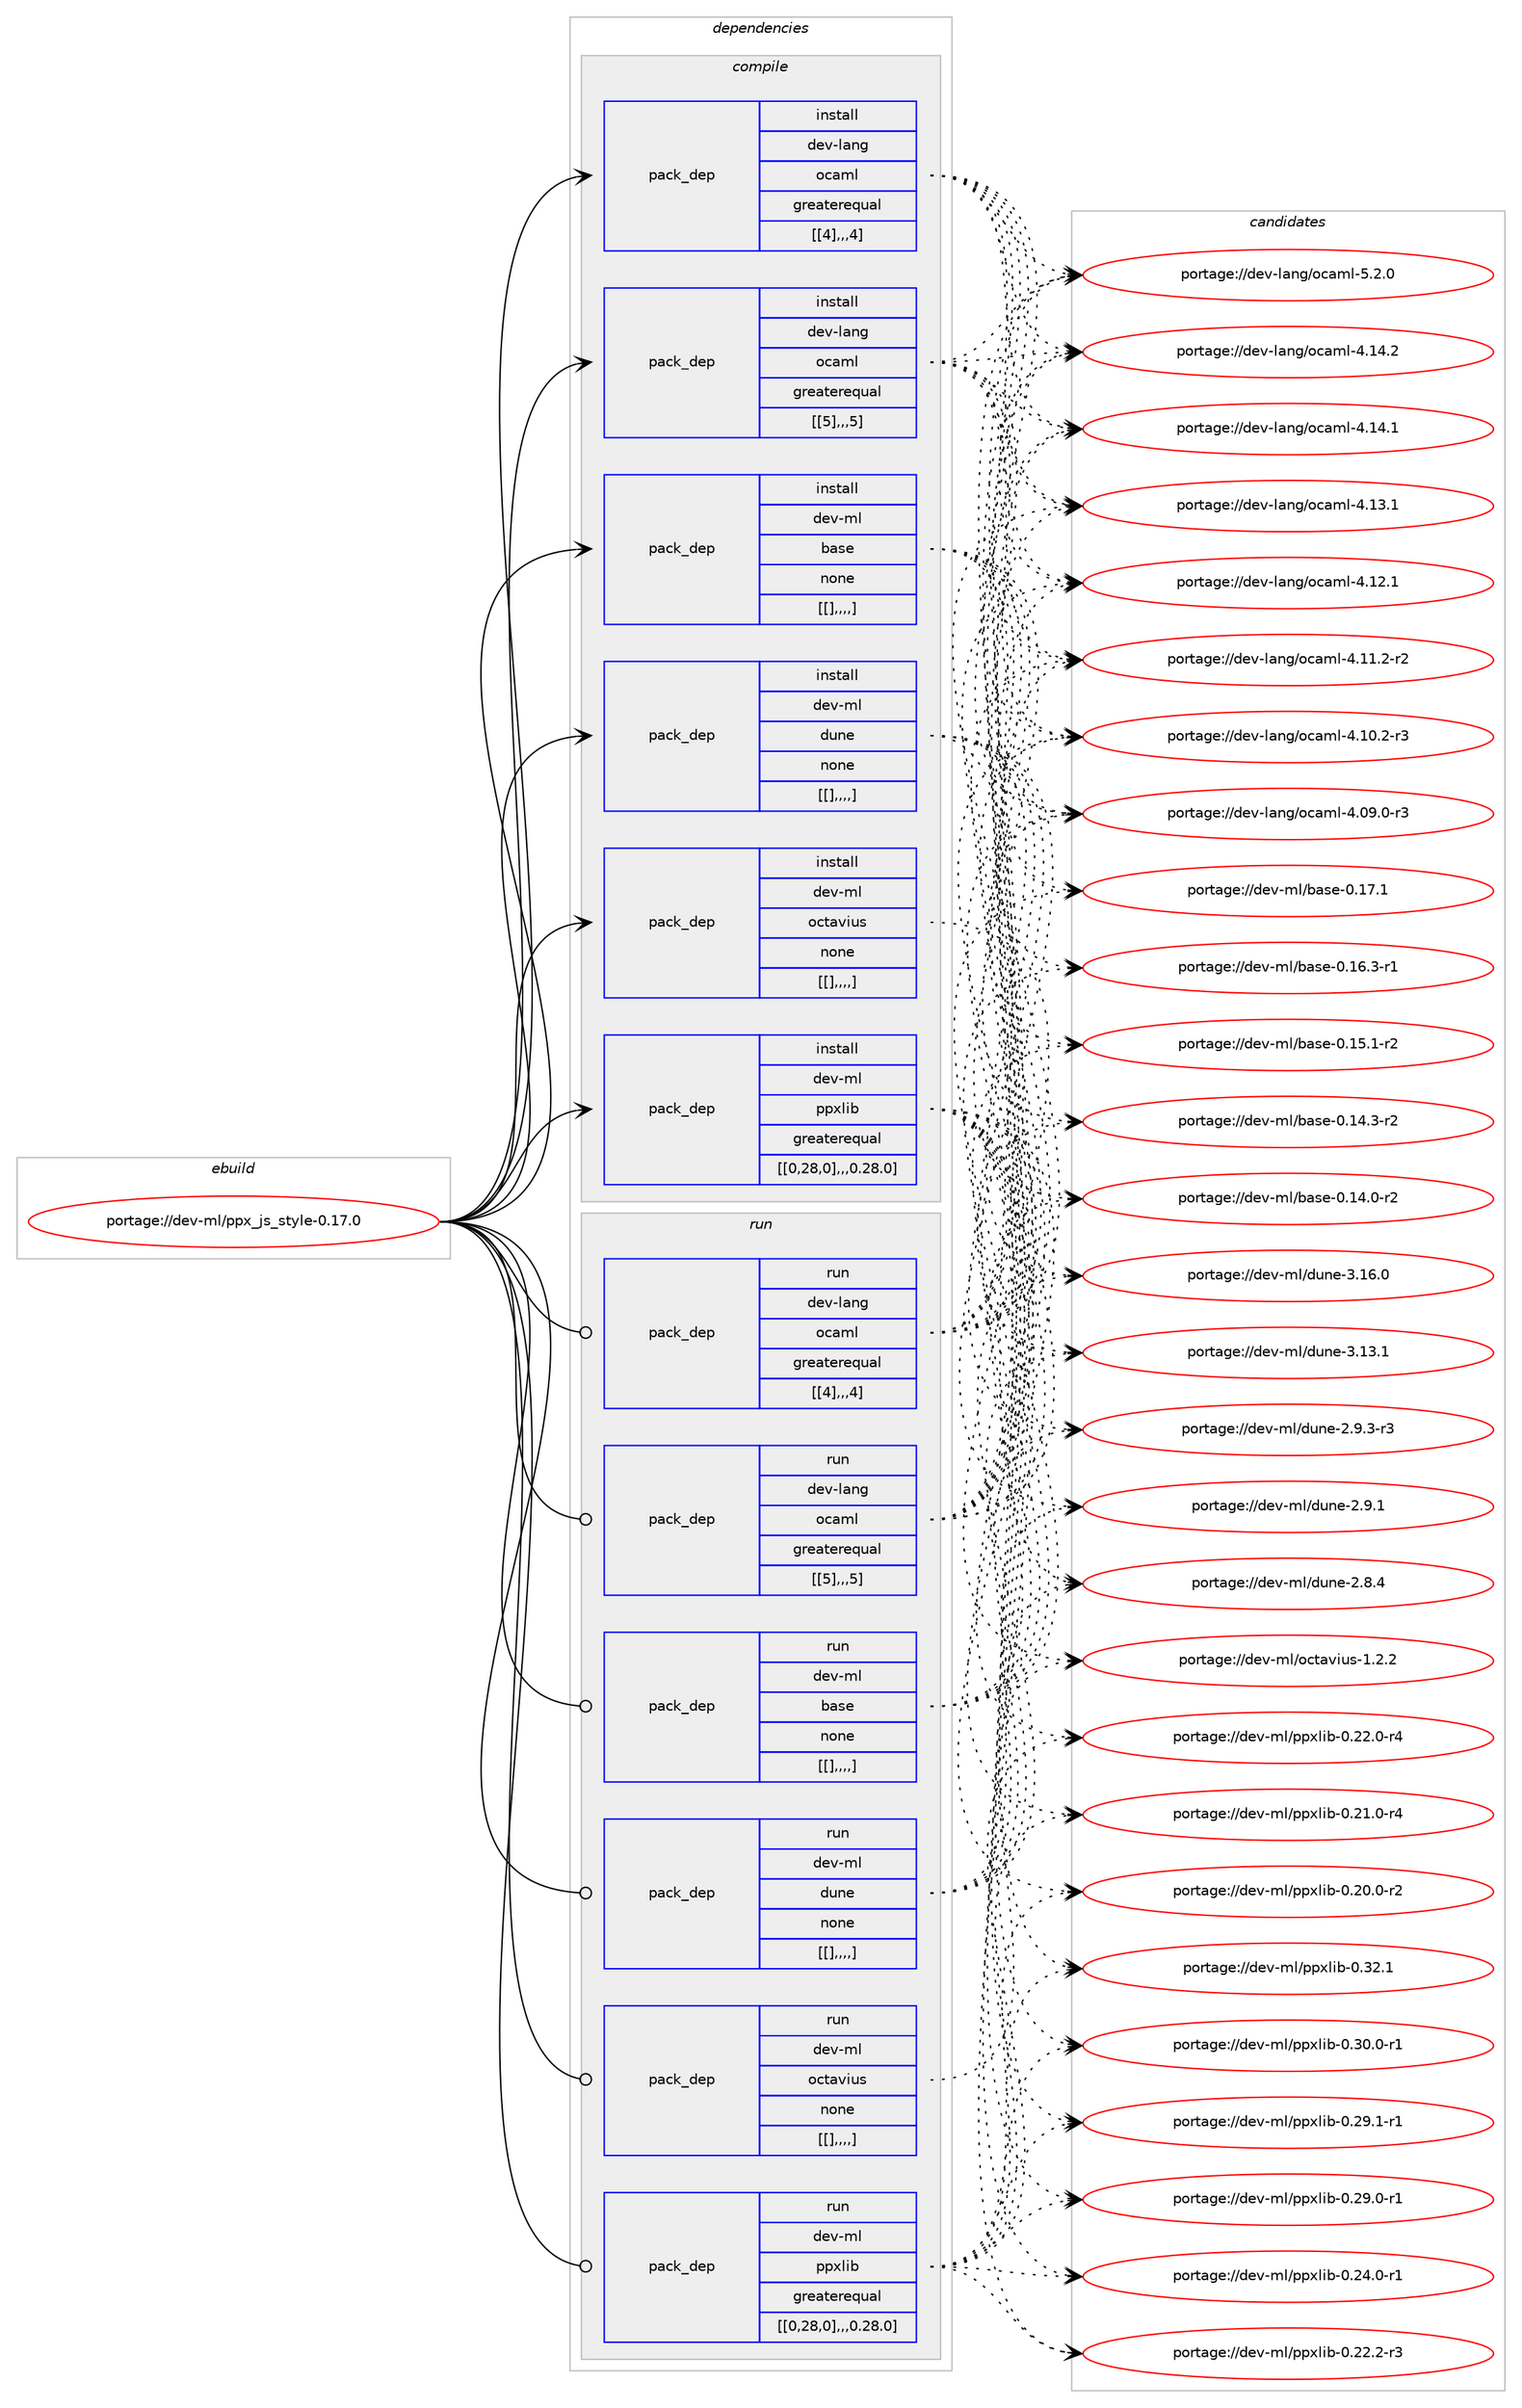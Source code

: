 digraph prolog {

# *************
# Graph options
# *************

newrank=true;
concentrate=true;
compound=true;
graph [rankdir=LR,fontname=Helvetica,fontsize=10,ranksep=1.5];#, ranksep=2.5, nodesep=0.2];
edge  [arrowhead=vee];
node  [fontname=Helvetica,fontsize=10];

# **********
# The ebuild
# **********

subgraph cluster_leftcol {
color=gray;
label=<<i>ebuild</i>>;
id [label="portage://dev-ml/ppx_js_style-0.17.0", color=red, width=4, href="../dev-ml/ppx_js_style-0.17.0.svg"];
}

# ****************
# The dependencies
# ****************

subgraph cluster_midcol {
color=gray;
label=<<i>dependencies</i>>;
subgraph cluster_compile {
fillcolor="#eeeeee";
style=filled;
label=<<i>compile</i>>;
subgraph pack92793 {
dependency124312 [label=<<TABLE BORDER="0" CELLBORDER="1" CELLSPACING="0" CELLPADDING="4" WIDTH="220"><TR><TD ROWSPAN="6" CELLPADDING="30">pack_dep</TD></TR><TR><TD WIDTH="110">install</TD></TR><TR><TD>dev-lang</TD></TR><TR><TD>ocaml</TD></TR><TR><TD>greaterequal</TD></TR><TR><TD>[[4],,,4]</TD></TR></TABLE>>, shape=none, color=blue];
}
id:e -> dependency124312:w [weight=20,style="solid",arrowhead="vee"];
subgraph pack92794 {
dependency124313 [label=<<TABLE BORDER="0" CELLBORDER="1" CELLSPACING="0" CELLPADDING="4" WIDTH="220"><TR><TD ROWSPAN="6" CELLPADDING="30">pack_dep</TD></TR><TR><TD WIDTH="110">install</TD></TR><TR><TD>dev-lang</TD></TR><TR><TD>ocaml</TD></TR><TR><TD>greaterequal</TD></TR><TR><TD>[[5],,,5]</TD></TR></TABLE>>, shape=none, color=blue];
}
id:e -> dependency124313:w [weight=20,style="solid",arrowhead="vee"];
subgraph pack92795 {
dependency124314 [label=<<TABLE BORDER="0" CELLBORDER="1" CELLSPACING="0" CELLPADDING="4" WIDTH="220"><TR><TD ROWSPAN="6" CELLPADDING="30">pack_dep</TD></TR><TR><TD WIDTH="110">install</TD></TR><TR><TD>dev-ml</TD></TR><TR><TD>base</TD></TR><TR><TD>none</TD></TR><TR><TD>[[],,,,]</TD></TR></TABLE>>, shape=none, color=blue];
}
id:e -> dependency124314:w [weight=20,style="solid",arrowhead="vee"];
subgraph pack92796 {
dependency124315 [label=<<TABLE BORDER="0" CELLBORDER="1" CELLSPACING="0" CELLPADDING="4" WIDTH="220"><TR><TD ROWSPAN="6" CELLPADDING="30">pack_dep</TD></TR><TR><TD WIDTH="110">install</TD></TR><TR><TD>dev-ml</TD></TR><TR><TD>dune</TD></TR><TR><TD>none</TD></TR><TR><TD>[[],,,,]</TD></TR></TABLE>>, shape=none, color=blue];
}
id:e -> dependency124315:w [weight=20,style="solid",arrowhead="vee"];
subgraph pack92797 {
dependency124316 [label=<<TABLE BORDER="0" CELLBORDER="1" CELLSPACING="0" CELLPADDING="4" WIDTH="220"><TR><TD ROWSPAN="6" CELLPADDING="30">pack_dep</TD></TR><TR><TD WIDTH="110">install</TD></TR><TR><TD>dev-ml</TD></TR><TR><TD>octavius</TD></TR><TR><TD>none</TD></TR><TR><TD>[[],,,,]</TD></TR></TABLE>>, shape=none, color=blue];
}
id:e -> dependency124316:w [weight=20,style="solid",arrowhead="vee"];
subgraph pack92798 {
dependency124317 [label=<<TABLE BORDER="0" CELLBORDER="1" CELLSPACING="0" CELLPADDING="4" WIDTH="220"><TR><TD ROWSPAN="6" CELLPADDING="30">pack_dep</TD></TR><TR><TD WIDTH="110">install</TD></TR><TR><TD>dev-ml</TD></TR><TR><TD>ppxlib</TD></TR><TR><TD>greaterequal</TD></TR><TR><TD>[[0,28,0],,,0.28.0]</TD></TR></TABLE>>, shape=none, color=blue];
}
id:e -> dependency124317:w [weight=20,style="solid",arrowhead="vee"];
}
subgraph cluster_compileandrun {
fillcolor="#eeeeee";
style=filled;
label=<<i>compile and run</i>>;
}
subgraph cluster_run {
fillcolor="#eeeeee";
style=filled;
label=<<i>run</i>>;
subgraph pack92799 {
dependency124318 [label=<<TABLE BORDER="0" CELLBORDER="1" CELLSPACING="0" CELLPADDING="4" WIDTH="220"><TR><TD ROWSPAN="6" CELLPADDING="30">pack_dep</TD></TR><TR><TD WIDTH="110">run</TD></TR><TR><TD>dev-lang</TD></TR><TR><TD>ocaml</TD></TR><TR><TD>greaterequal</TD></TR><TR><TD>[[4],,,4]</TD></TR></TABLE>>, shape=none, color=blue];
}
id:e -> dependency124318:w [weight=20,style="solid",arrowhead="odot"];
subgraph pack92800 {
dependency124319 [label=<<TABLE BORDER="0" CELLBORDER="1" CELLSPACING="0" CELLPADDING="4" WIDTH="220"><TR><TD ROWSPAN="6" CELLPADDING="30">pack_dep</TD></TR><TR><TD WIDTH="110">run</TD></TR><TR><TD>dev-lang</TD></TR><TR><TD>ocaml</TD></TR><TR><TD>greaterequal</TD></TR><TR><TD>[[5],,,5]</TD></TR></TABLE>>, shape=none, color=blue];
}
id:e -> dependency124319:w [weight=20,style="solid",arrowhead="odot"];
subgraph pack92801 {
dependency124320 [label=<<TABLE BORDER="0" CELLBORDER="1" CELLSPACING="0" CELLPADDING="4" WIDTH="220"><TR><TD ROWSPAN="6" CELLPADDING="30">pack_dep</TD></TR><TR><TD WIDTH="110">run</TD></TR><TR><TD>dev-ml</TD></TR><TR><TD>base</TD></TR><TR><TD>none</TD></TR><TR><TD>[[],,,,]</TD></TR></TABLE>>, shape=none, color=blue];
}
id:e -> dependency124320:w [weight=20,style="solid",arrowhead="odot"];
subgraph pack92802 {
dependency124321 [label=<<TABLE BORDER="0" CELLBORDER="1" CELLSPACING="0" CELLPADDING="4" WIDTH="220"><TR><TD ROWSPAN="6" CELLPADDING="30">pack_dep</TD></TR><TR><TD WIDTH="110">run</TD></TR><TR><TD>dev-ml</TD></TR><TR><TD>dune</TD></TR><TR><TD>none</TD></TR><TR><TD>[[],,,,]</TD></TR></TABLE>>, shape=none, color=blue];
}
id:e -> dependency124321:w [weight=20,style="solid",arrowhead="odot"];
subgraph pack92803 {
dependency124322 [label=<<TABLE BORDER="0" CELLBORDER="1" CELLSPACING="0" CELLPADDING="4" WIDTH="220"><TR><TD ROWSPAN="6" CELLPADDING="30">pack_dep</TD></TR><TR><TD WIDTH="110">run</TD></TR><TR><TD>dev-ml</TD></TR><TR><TD>octavius</TD></TR><TR><TD>none</TD></TR><TR><TD>[[],,,,]</TD></TR></TABLE>>, shape=none, color=blue];
}
id:e -> dependency124322:w [weight=20,style="solid",arrowhead="odot"];
subgraph pack92804 {
dependency124323 [label=<<TABLE BORDER="0" CELLBORDER="1" CELLSPACING="0" CELLPADDING="4" WIDTH="220"><TR><TD ROWSPAN="6" CELLPADDING="30">pack_dep</TD></TR><TR><TD WIDTH="110">run</TD></TR><TR><TD>dev-ml</TD></TR><TR><TD>ppxlib</TD></TR><TR><TD>greaterequal</TD></TR><TR><TD>[[0,28,0],,,0.28.0]</TD></TR></TABLE>>, shape=none, color=blue];
}
id:e -> dependency124323:w [weight=20,style="solid",arrowhead="odot"];
}
}

# **************
# The candidates
# **************

subgraph cluster_choices {
rank=same;
color=gray;
label=<<i>candidates</i>>;

subgraph choice92793 {
color=black;
nodesep=1;
choice1001011184510897110103471119997109108455346504648 [label="portage://dev-lang/ocaml-5.2.0", color=red, width=4,href="../dev-lang/ocaml-5.2.0.svg"];
choice100101118451089711010347111999710910845524649524650 [label="portage://dev-lang/ocaml-4.14.2", color=red, width=4,href="../dev-lang/ocaml-4.14.2.svg"];
choice100101118451089711010347111999710910845524649524649 [label="portage://dev-lang/ocaml-4.14.1", color=red, width=4,href="../dev-lang/ocaml-4.14.1.svg"];
choice100101118451089711010347111999710910845524649514649 [label="portage://dev-lang/ocaml-4.13.1", color=red, width=4,href="../dev-lang/ocaml-4.13.1.svg"];
choice100101118451089711010347111999710910845524649504649 [label="portage://dev-lang/ocaml-4.12.1", color=red, width=4,href="../dev-lang/ocaml-4.12.1.svg"];
choice1001011184510897110103471119997109108455246494946504511450 [label="portage://dev-lang/ocaml-4.11.2-r2", color=red, width=4,href="../dev-lang/ocaml-4.11.2-r2.svg"];
choice1001011184510897110103471119997109108455246494846504511451 [label="portage://dev-lang/ocaml-4.10.2-r3", color=red, width=4,href="../dev-lang/ocaml-4.10.2-r3.svg"];
choice1001011184510897110103471119997109108455246485746484511451 [label="portage://dev-lang/ocaml-4.09.0-r3", color=red, width=4,href="../dev-lang/ocaml-4.09.0-r3.svg"];
dependency124312:e -> choice1001011184510897110103471119997109108455346504648:w [style=dotted,weight="100"];
dependency124312:e -> choice100101118451089711010347111999710910845524649524650:w [style=dotted,weight="100"];
dependency124312:e -> choice100101118451089711010347111999710910845524649524649:w [style=dotted,weight="100"];
dependency124312:e -> choice100101118451089711010347111999710910845524649514649:w [style=dotted,weight="100"];
dependency124312:e -> choice100101118451089711010347111999710910845524649504649:w [style=dotted,weight="100"];
dependency124312:e -> choice1001011184510897110103471119997109108455246494946504511450:w [style=dotted,weight="100"];
dependency124312:e -> choice1001011184510897110103471119997109108455246494846504511451:w [style=dotted,weight="100"];
dependency124312:e -> choice1001011184510897110103471119997109108455246485746484511451:w [style=dotted,weight="100"];
}
subgraph choice92794 {
color=black;
nodesep=1;
choice1001011184510897110103471119997109108455346504648 [label="portage://dev-lang/ocaml-5.2.0", color=red, width=4,href="../dev-lang/ocaml-5.2.0.svg"];
choice100101118451089711010347111999710910845524649524650 [label="portage://dev-lang/ocaml-4.14.2", color=red, width=4,href="../dev-lang/ocaml-4.14.2.svg"];
choice100101118451089711010347111999710910845524649524649 [label="portage://dev-lang/ocaml-4.14.1", color=red, width=4,href="../dev-lang/ocaml-4.14.1.svg"];
choice100101118451089711010347111999710910845524649514649 [label="portage://dev-lang/ocaml-4.13.1", color=red, width=4,href="../dev-lang/ocaml-4.13.1.svg"];
choice100101118451089711010347111999710910845524649504649 [label="portage://dev-lang/ocaml-4.12.1", color=red, width=4,href="../dev-lang/ocaml-4.12.1.svg"];
choice1001011184510897110103471119997109108455246494946504511450 [label="portage://dev-lang/ocaml-4.11.2-r2", color=red, width=4,href="../dev-lang/ocaml-4.11.2-r2.svg"];
choice1001011184510897110103471119997109108455246494846504511451 [label="portage://dev-lang/ocaml-4.10.2-r3", color=red, width=4,href="../dev-lang/ocaml-4.10.2-r3.svg"];
choice1001011184510897110103471119997109108455246485746484511451 [label="portage://dev-lang/ocaml-4.09.0-r3", color=red, width=4,href="../dev-lang/ocaml-4.09.0-r3.svg"];
dependency124313:e -> choice1001011184510897110103471119997109108455346504648:w [style=dotted,weight="100"];
dependency124313:e -> choice100101118451089711010347111999710910845524649524650:w [style=dotted,weight="100"];
dependency124313:e -> choice100101118451089711010347111999710910845524649524649:w [style=dotted,weight="100"];
dependency124313:e -> choice100101118451089711010347111999710910845524649514649:w [style=dotted,weight="100"];
dependency124313:e -> choice100101118451089711010347111999710910845524649504649:w [style=dotted,weight="100"];
dependency124313:e -> choice1001011184510897110103471119997109108455246494946504511450:w [style=dotted,weight="100"];
dependency124313:e -> choice1001011184510897110103471119997109108455246494846504511451:w [style=dotted,weight="100"];
dependency124313:e -> choice1001011184510897110103471119997109108455246485746484511451:w [style=dotted,weight="100"];
}
subgraph choice92795 {
color=black;
nodesep=1;
choice1001011184510910847989711510145484649554649 [label="portage://dev-ml/base-0.17.1", color=red, width=4,href="../dev-ml/base-0.17.1.svg"];
choice10010111845109108479897115101454846495446514511449 [label="portage://dev-ml/base-0.16.3-r1", color=red, width=4,href="../dev-ml/base-0.16.3-r1.svg"];
choice10010111845109108479897115101454846495346494511450 [label="portage://dev-ml/base-0.15.1-r2", color=red, width=4,href="../dev-ml/base-0.15.1-r2.svg"];
choice10010111845109108479897115101454846495246514511450 [label="portage://dev-ml/base-0.14.3-r2", color=red, width=4,href="../dev-ml/base-0.14.3-r2.svg"];
choice10010111845109108479897115101454846495246484511450 [label="portage://dev-ml/base-0.14.0-r2", color=red, width=4,href="../dev-ml/base-0.14.0-r2.svg"];
dependency124314:e -> choice1001011184510910847989711510145484649554649:w [style=dotted,weight="100"];
dependency124314:e -> choice10010111845109108479897115101454846495446514511449:w [style=dotted,weight="100"];
dependency124314:e -> choice10010111845109108479897115101454846495346494511450:w [style=dotted,weight="100"];
dependency124314:e -> choice10010111845109108479897115101454846495246514511450:w [style=dotted,weight="100"];
dependency124314:e -> choice10010111845109108479897115101454846495246484511450:w [style=dotted,weight="100"];
}
subgraph choice92796 {
color=black;
nodesep=1;
choice100101118451091084710011711010145514649544648 [label="portage://dev-ml/dune-3.16.0", color=red, width=4,href="../dev-ml/dune-3.16.0.svg"];
choice100101118451091084710011711010145514649514649 [label="portage://dev-ml/dune-3.13.1", color=red, width=4,href="../dev-ml/dune-3.13.1.svg"];
choice10010111845109108471001171101014550465746514511451 [label="portage://dev-ml/dune-2.9.3-r3", color=red, width=4,href="../dev-ml/dune-2.9.3-r3.svg"];
choice1001011184510910847100117110101455046574649 [label="portage://dev-ml/dune-2.9.1", color=red, width=4,href="../dev-ml/dune-2.9.1.svg"];
choice1001011184510910847100117110101455046564652 [label="portage://dev-ml/dune-2.8.4", color=red, width=4,href="../dev-ml/dune-2.8.4.svg"];
dependency124315:e -> choice100101118451091084710011711010145514649544648:w [style=dotted,weight="100"];
dependency124315:e -> choice100101118451091084710011711010145514649514649:w [style=dotted,weight="100"];
dependency124315:e -> choice10010111845109108471001171101014550465746514511451:w [style=dotted,weight="100"];
dependency124315:e -> choice1001011184510910847100117110101455046574649:w [style=dotted,weight="100"];
dependency124315:e -> choice1001011184510910847100117110101455046564652:w [style=dotted,weight="100"];
}
subgraph choice92797 {
color=black;
nodesep=1;
choice10010111845109108471119911697118105117115454946504650 [label="portage://dev-ml/octavius-1.2.2", color=red, width=4,href="../dev-ml/octavius-1.2.2.svg"];
dependency124316:e -> choice10010111845109108471119911697118105117115454946504650:w [style=dotted,weight="100"];
}
subgraph choice92798 {
color=black;
nodesep=1;
choice10010111845109108471121121201081059845484651504649 [label="portage://dev-ml/ppxlib-0.32.1", color=red, width=4,href="../dev-ml/ppxlib-0.32.1.svg"];
choice100101118451091084711211212010810598454846514846484511449 [label="portage://dev-ml/ppxlib-0.30.0-r1", color=red, width=4,href="../dev-ml/ppxlib-0.30.0-r1.svg"];
choice100101118451091084711211212010810598454846505746494511449 [label="portage://dev-ml/ppxlib-0.29.1-r1", color=red, width=4,href="../dev-ml/ppxlib-0.29.1-r1.svg"];
choice100101118451091084711211212010810598454846505746484511449 [label="portage://dev-ml/ppxlib-0.29.0-r1", color=red, width=4,href="../dev-ml/ppxlib-0.29.0-r1.svg"];
choice100101118451091084711211212010810598454846505246484511449 [label="portage://dev-ml/ppxlib-0.24.0-r1", color=red, width=4,href="../dev-ml/ppxlib-0.24.0-r1.svg"];
choice100101118451091084711211212010810598454846505046504511451 [label="portage://dev-ml/ppxlib-0.22.2-r3", color=red, width=4,href="../dev-ml/ppxlib-0.22.2-r3.svg"];
choice100101118451091084711211212010810598454846505046484511452 [label="portage://dev-ml/ppxlib-0.22.0-r4", color=red, width=4,href="../dev-ml/ppxlib-0.22.0-r4.svg"];
choice100101118451091084711211212010810598454846504946484511452 [label="portage://dev-ml/ppxlib-0.21.0-r4", color=red, width=4,href="../dev-ml/ppxlib-0.21.0-r4.svg"];
choice100101118451091084711211212010810598454846504846484511450 [label="portage://dev-ml/ppxlib-0.20.0-r2", color=red, width=4,href="../dev-ml/ppxlib-0.20.0-r2.svg"];
dependency124317:e -> choice10010111845109108471121121201081059845484651504649:w [style=dotted,weight="100"];
dependency124317:e -> choice100101118451091084711211212010810598454846514846484511449:w [style=dotted,weight="100"];
dependency124317:e -> choice100101118451091084711211212010810598454846505746494511449:w [style=dotted,weight="100"];
dependency124317:e -> choice100101118451091084711211212010810598454846505746484511449:w [style=dotted,weight="100"];
dependency124317:e -> choice100101118451091084711211212010810598454846505246484511449:w [style=dotted,weight="100"];
dependency124317:e -> choice100101118451091084711211212010810598454846505046504511451:w [style=dotted,weight="100"];
dependency124317:e -> choice100101118451091084711211212010810598454846505046484511452:w [style=dotted,weight="100"];
dependency124317:e -> choice100101118451091084711211212010810598454846504946484511452:w [style=dotted,weight="100"];
dependency124317:e -> choice100101118451091084711211212010810598454846504846484511450:w [style=dotted,weight="100"];
}
subgraph choice92799 {
color=black;
nodesep=1;
choice1001011184510897110103471119997109108455346504648 [label="portage://dev-lang/ocaml-5.2.0", color=red, width=4,href="../dev-lang/ocaml-5.2.0.svg"];
choice100101118451089711010347111999710910845524649524650 [label="portage://dev-lang/ocaml-4.14.2", color=red, width=4,href="../dev-lang/ocaml-4.14.2.svg"];
choice100101118451089711010347111999710910845524649524649 [label="portage://dev-lang/ocaml-4.14.1", color=red, width=4,href="../dev-lang/ocaml-4.14.1.svg"];
choice100101118451089711010347111999710910845524649514649 [label="portage://dev-lang/ocaml-4.13.1", color=red, width=4,href="../dev-lang/ocaml-4.13.1.svg"];
choice100101118451089711010347111999710910845524649504649 [label="portage://dev-lang/ocaml-4.12.1", color=red, width=4,href="../dev-lang/ocaml-4.12.1.svg"];
choice1001011184510897110103471119997109108455246494946504511450 [label="portage://dev-lang/ocaml-4.11.2-r2", color=red, width=4,href="../dev-lang/ocaml-4.11.2-r2.svg"];
choice1001011184510897110103471119997109108455246494846504511451 [label="portage://dev-lang/ocaml-4.10.2-r3", color=red, width=4,href="../dev-lang/ocaml-4.10.2-r3.svg"];
choice1001011184510897110103471119997109108455246485746484511451 [label="portage://dev-lang/ocaml-4.09.0-r3", color=red, width=4,href="../dev-lang/ocaml-4.09.0-r3.svg"];
dependency124318:e -> choice1001011184510897110103471119997109108455346504648:w [style=dotted,weight="100"];
dependency124318:e -> choice100101118451089711010347111999710910845524649524650:w [style=dotted,weight="100"];
dependency124318:e -> choice100101118451089711010347111999710910845524649524649:w [style=dotted,weight="100"];
dependency124318:e -> choice100101118451089711010347111999710910845524649514649:w [style=dotted,weight="100"];
dependency124318:e -> choice100101118451089711010347111999710910845524649504649:w [style=dotted,weight="100"];
dependency124318:e -> choice1001011184510897110103471119997109108455246494946504511450:w [style=dotted,weight="100"];
dependency124318:e -> choice1001011184510897110103471119997109108455246494846504511451:w [style=dotted,weight="100"];
dependency124318:e -> choice1001011184510897110103471119997109108455246485746484511451:w [style=dotted,weight="100"];
}
subgraph choice92800 {
color=black;
nodesep=1;
choice1001011184510897110103471119997109108455346504648 [label="portage://dev-lang/ocaml-5.2.0", color=red, width=4,href="../dev-lang/ocaml-5.2.0.svg"];
choice100101118451089711010347111999710910845524649524650 [label="portage://dev-lang/ocaml-4.14.2", color=red, width=4,href="../dev-lang/ocaml-4.14.2.svg"];
choice100101118451089711010347111999710910845524649524649 [label="portage://dev-lang/ocaml-4.14.1", color=red, width=4,href="../dev-lang/ocaml-4.14.1.svg"];
choice100101118451089711010347111999710910845524649514649 [label="portage://dev-lang/ocaml-4.13.1", color=red, width=4,href="../dev-lang/ocaml-4.13.1.svg"];
choice100101118451089711010347111999710910845524649504649 [label="portage://dev-lang/ocaml-4.12.1", color=red, width=4,href="../dev-lang/ocaml-4.12.1.svg"];
choice1001011184510897110103471119997109108455246494946504511450 [label="portage://dev-lang/ocaml-4.11.2-r2", color=red, width=4,href="../dev-lang/ocaml-4.11.2-r2.svg"];
choice1001011184510897110103471119997109108455246494846504511451 [label="portage://dev-lang/ocaml-4.10.2-r3", color=red, width=4,href="../dev-lang/ocaml-4.10.2-r3.svg"];
choice1001011184510897110103471119997109108455246485746484511451 [label="portage://dev-lang/ocaml-4.09.0-r3", color=red, width=4,href="../dev-lang/ocaml-4.09.0-r3.svg"];
dependency124319:e -> choice1001011184510897110103471119997109108455346504648:w [style=dotted,weight="100"];
dependency124319:e -> choice100101118451089711010347111999710910845524649524650:w [style=dotted,weight="100"];
dependency124319:e -> choice100101118451089711010347111999710910845524649524649:w [style=dotted,weight="100"];
dependency124319:e -> choice100101118451089711010347111999710910845524649514649:w [style=dotted,weight="100"];
dependency124319:e -> choice100101118451089711010347111999710910845524649504649:w [style=dotted,weight="100"];
dependency124319:e -> choice1001011184510897110103471119997109108455246494946504511450:w [style=dotted,weight="100"];
dependency124319:e -> choice1001011184510897110103471119997109108455246494846504511451:w [style=dotted,weight="100"];
dependency124319:e -> choice1001011184510897110103471119997109108455246485746484511451:w [style=dotted,weight="100"];
}
subgraph choice92801 {
color=black;
nodesep=1;
choice1001011184510910847989711510145484649554649 [label="portage://dev-ml/base-0.17.1", color=red, width=4,href="../dev-ml/base-0.17.1.svg"];
choice10010111845109108479897115101454846495446514511449 [label="portage://dev-ml/base-0.16.3-r1", color=red, width=4,href="../dev-ml/base-0.16.3-r1.svg"];
choice10010111845109108479897115101454846495346494511450 [label="portage://dev-ml/base-0.15.1-r2", color=red, width=4,href="../dev-ml/base-0.15.1-r2.svg"];
choice10010111845109108479897115101454846495246514511450 [label="portage://dev-ml/base-0.14.3-r2", color=red, width=4,href="../dev-ml/base-0.14.3-r2.svg"];
choice10010111845109108479897115101454846495246484511450 [label="portage://dev-ml/base-0.14.0-r2", color=red, width=4,href="../dev-ml/base-0.14.0-r2.svg"];
dependency124320:e -> choice1001011184510910847989711510145484649554649:w [style=dotted,weight="100"];
dependency124320:e -> choice10010111845109108479897115101454846495446514511449:w [style=dotted,weight="100"];
dependency124320:e -> choice10010111845109108479897115101454846495346494511450:w [style=dotted,weight="100"];
dependency124320:e -> choice10010111845109108479897115101454846495246514511450:w [style=dotted,weight="100"];
dependency124320:e -> choice10010111845109108479897115101454846495246484511450:w [style=dotted,weight="100"];
}
subgraph choice92802 {
color=black;
nodesep=1;
choice100101118451091084710011711010145514649544648 [label="portage://dev-ml/dune-3.16.0", color=red, width=4,href="../dev-ml/dune-3.16.0.svg"];
choice100101118451091084710011711010145514649514649 [label="portage://dev-ml/dune-3.13.1", color=red, width=4,href="../dev-ml/dune-3.13.1.svg"];
choice10010111845109108471001171101014550465746514511451 [label="portage://dev-ml/dune-2.9.3-r3", color=red, width=4,href="../dev-ml/dune-2.9.3-r3.svg"];
choice1001011184510910847100117110101455046574649 [label="portage://dev-ml/dune-2.9.1", color=red, width=4,href="../dev-ml/dune-2.9.1.svg"];
choice1001011184510910847100117110101455046564652 [label="portage://dev-ml/dune-2.8.4", color=red, width=4,href="../dev-ml/dune-2.8.4.svg"];
dependency124321:e -> choice100101118451091084710011711010145514649544648:w [style=dotted,weight="100"];
dependency124321:e -> choice100101118451091084710011711010145514649514649:w [style=dotted,weight="100"];
dependency124321:e -> choice10010111845109108471001171101014550465746514511451:w [style=dotted,weight="100"];
dependency124321:e -> choice1001011184510910847100117110101455046574649:w [style=dotted,weight="100"];
dependency124321:e -> choice1001011184510910847100117110101455046564652:w [style=dotted,weight="100"];
}
subgraph choice92803 {
color=black;
nodesep=1;
choice10010111845109108471119911697118105117115454946504650 [label="portage://dev-ml/octavius-1.2.2", color=red, width=4,href="../dev-ml/octavius-1.2.2.svg"];
dependency124322:e -> choice10010111845109108471119911697118105117115454946504650:w [style=dotted,weight="100"];
}
subgraph choice92804 {
color=black;
nodesep=1;
choice10010111845109108471121121201081059845484651504649 [label="portage://dev-ml/ppxlib-0.32.1", color=red, width=4,href="../dev-ml/ppxlib-0.32.1.svg"];
choice100101118451091084711211212010810598454846514846484511449 [label="portage://dev-ml/ppxlib-0.30.0-r1", color=red, width=4,href="../dev-ml/ppxlib-0.30.0-r1.svg"];
choice100101118451091084711211212010810598454846505746494511449 [label="portage://dev-ml/ppxlib-0.29.1-r1", color=red, width=4,href="../dev-ml/ppxlib-0.29.1-r1.svg"];
choice100101118451091084711211212010810598454846505746484511449 [label="portage://dev-ml/ppxlib-0.29.0-r1", color=red, width=4,href="../dev-ml/ppxlib-0.29.0-r1.svg"];
choice100101118451091084711211212010810598454846505246484511449 [label="portage://dev-ml/ppxlib-0.24.0-r1", color=red, width=4,href="../dev-ml/ppxlib-0.24.0-r1.svg"];
choice100101118451091084711211212010810598454846505046504511451 [label="portage://dev-ml/ppxlib-0.22.2-r3", color=red, width=4,href="../dev-ml/ppxlib-0.22.2-r3.svg"];
choice100101118451091084711211212010810598454846505046484511452 [label="portage://dev-ml/ppxlib-0.22.0-r4", color=red, width=4,href="../dev-ml/ppxlib-0.22.0-r4.svg"];
choice100101118451091084711211212010810598454846504946484511452 [label="portage://dev-ml/ppxlib-0.21.0-r4", color=red, width=4,href="../dev-ml/ppxlib-0.21.0-r4.svg"];
choice100101118451091084711211212010810598454846504846484511450 [label="portage://dev-ml/ppxlib-0.20.0-r2", color=red, width=4,href="../dev-ml/ppxlib-0.20.0-r2.svg"];
dependency124323:e -> choice10010111845109108471121121201081059845484651504649:w [style=dotted,weight="100"];
dependency124323:e -> choice100101118451091084711211212010810598454846514846484511449:w [style=dotted,weight="100"];
dependency124323:e -> choice100101118451091084711211212010810598454846505746494511449:w [style=dotted,weight="100"];
dependency124323:e -> choice100101118451091084711211212010810598454846505746484511449:w [style=dotted,weight="100"];
dependency124323:e -> choice100101118451091084711211212010810598454846505246484511449:w [style=dotted,weight="100"];
dependency124323:e -> choice100101118451091084711211212010810598454846505046504511451:w [style=dotted,weight="100"];
dependency124323:e -> choice100101118451091084711211212010810598454846505046484511452:w [style=dotted,weight="100"];
dependency124323:e -> choice100101118451091084711211212010810598454846504946484511452:w [style=dotted,weight="100"];
dependency124323:e -> choice100101118451091084711211212010810598454846504846484511450:w [style=dotted,weight="100"];
}
}

}
